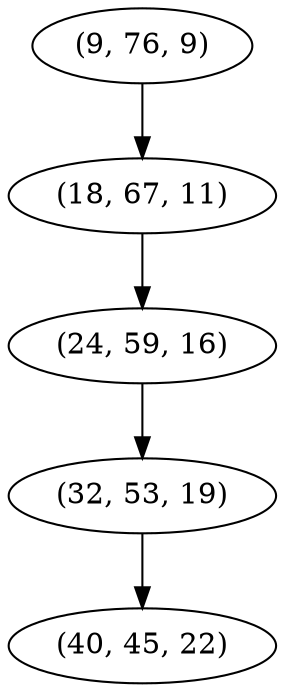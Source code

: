 digraph tree {
    "(9, 76, 9)";
    "(18, 67, 11)";
    "(24, 59, 16)";
    "(32, 53, 19)";
    "(40, 45, 22)";
    "(9, 76, 9)" -> "(18, 67, 11)";
    "(18, 67, 11)" -> "(24, 59, 16)";
    "(24, 59, 16)" -> "(32, 53, 19)";
    "(32, 53, 19)" -> "(40, 45, 22)";
}
